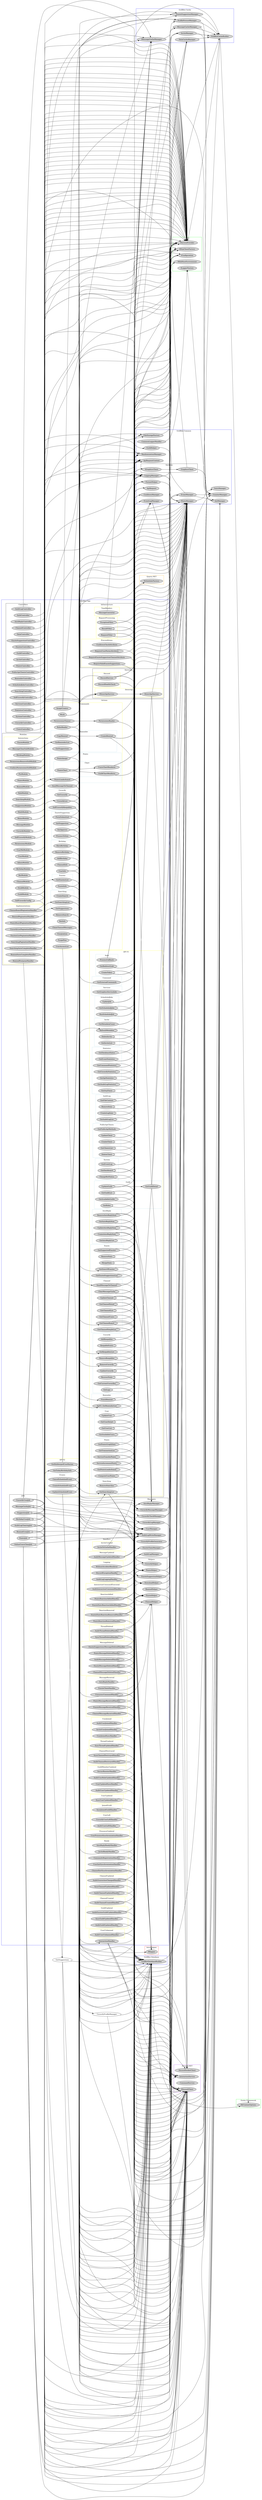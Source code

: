 digraph GrillBot {
    rankdir=LR
    
    subgraph cluster_0 {
		node [style=filled];
		label = "GrillBot.Common";
		color=blue
		
		InitManager
		EventLogManager
		EventManager
		LoggingManager
		CommonLoggerHandler
		ITextsManager -> TextsManager
		CounterManager
		FormatHelper
		GuildHelper
		FileStorageFactory
		ApiRequestContext
		ApiRequest
		CooldownManager
		RandomizationManager
		
		subgraph cluster_0_1 {
            node [style=filled];
            label="Services";
            color=black;
            
            IGraphicsClient -> GraphicsClient
		}
	}
	
	 subgraph cluster_1 {
		node [style=filled];
		label = "GrillBot.Database";
		color=blue
		
        GrillBotDatabaseBuilder
	}
	
	subgraph cluster_2 {
		node [style=filled];
		label = "GrillBot.Cache";
		color=blue
		
        GrillBotCacheBuilder
        
        IMessageCacheManager -> MessageCacheManager
        InviteManager
        ProfilePictureManager
        DataCacheManager
        EmoteSuggestionManager
	}
	
	subgraph cluster_3 {
		node [style=filled];
		label = "GrillBot.App";
		color=blue
		
        subgraph cluster_3_1 {
            node [style=filled];
            label="Actions";
            color=black;
            
            subgraph cluster_3_1_1 {
                node[style=filled];
                label="API V1";
                color=yellow;
                
                subgraph cluster_3_1_1_1 {
                    node[style=filled];
                    label="AuditLog";
                    color=lightblue;
                    
                    CreateLogItem
                    GetAuditLogList
                    GetFileContent
                    RemoveItem
                }
                
                subgraph cluster_3_1_1_2 {
                    node[style=filled];
                    label="Auth";
                    color=lightblue;
                    
                    CreateToken
                    GetRedirectLink
                    ProcessCallback
                }
                
                subgraph cluster_3_1_1_3 {
                    node[style=filled];
                    label="AutoReply";
                    color=lightblue;
                    
                    CreateAutoReplyItem
                    GetAutoReplyItem
                    GetAutoReplyList
                    RemoveAutoReplyItem
                    UpdateAutoReplyItem
                }
                
                subgraph cluster_3_1_1_4 {
                    node[style=filled];
                    label="Channel";
                    color=lightblue;
                    
                    ClearMessageCache
                    GetChannelDetail
                    GetChannelList
                    GetChannelSimpleList
                    GetChannelUsers
                    GetChannelboard
                    ApiV1_SendMessageToChannel[label="SendMessageToChannel"]
                    UpdateChannel
                }
                
                subgraph cluster_3_1_1_5 {
                    node[style=filled];
                    label="Command";
                    color=lightblue;
                    
                    GetExternalCommands
                }
                
                subgraph cluster_3_1_1_6 {
                    node[style=filled];
                    label="Emote";
                    color=lightblue;
                    
                    GetEmoteSuggestionsList
                    GetStatsOfEmotes
                    GetSupportedEmotes
                    MergeStats
                    RemoveStats
                }
                
                subgraph cluster_3_1_1_7 {
                    node[style=filled];
                    label="Guild";
                    color=lightblue;
                    
                    GetAvailableGuilds
                    GetGuildDetail
                    GetGuildList
                    GetRoles
                    UpdateGuild
                }
                
                subgraph cluster_3_1_1_8 {
                    node[style=filled];
                    label="Invite";
                    color=lightblue;
                    
                    DeleteInvite
                    GetInviteList
                    GetMetadataCount
                    RefreshMetadata
                }
                
                subgraph cluster_3_1_1_9 {
                    node[style=filled];
                    label="Points";
                    color=lightblue;
                    
                    ComputeUserPoints
                    GetPointsLeaderboard
                    GetPointsGraphData
                    GetTransactionList
                    ServiceIncrementPoints
                    ServiceTransferPoints
                }
                
                subgraph cluster_3_1_1_10 {
                    node[style=filled];
                    label="PublicApiClients";
                    color=lightblue;
                    
                    CreateClient
                    DeleteClient
                    GetClientsList
                    GetPublicApiMethods
                    UpdateClient
                }
                
                subgraph cluster_3_1_1_11 {
                    node[style=filled];
                    label="Reminder";
                    color=lightblue;
                    
                    FinishRemind
                    ApiV1_GetReminderList
                }
                
                subgraph cluster_3_1_1_12 {
                    node[style=filled];
                    label="ScheduledJobs";
                    color=lightblue;
                    
                    GetScheduledJobs
                    RunScheduledJob
                    UpdateJob
                }
                
                subgraph cluster_3_1_1_13 {
                    node[style=filled];
                    label="Searching";
                    color=lightblue;
                    
                    ApiV1_GetSearchingList[label="GetSearchingList"]
                    RemoveSearches
                }
                
                subgraph cluster_3_1_1_14 {
                    node[style=filled];
                    label="Services";
                    color=lightblue;
                    
                    GetGraphicsServiceInfo
                }
                
                subgraph cluster_3_1_1_15 {
                    node[style=filled];
                    label="Statistics";
                    color=lightblue;
                    
                    GetApiStatistics
                    GetAuditLogStatistics
                    GetAvgTimes
                    GetCommandStatistics
                    GetDatabaseStatus
                    GetEventStatistics
                    GetUnverifyStatistics
                }
                
                subgraph cluster_3_1_1_16 {
                    node[style=filled];
                    label="System";
                    color=lightblue;
                    
                    ChangeBotStatus
                    GetDashboard
                    GetEventLog
                }
                
                subgraph cluster_3_1_1_17 {
                    node[style=filled];
                    label="Unverify";
                    color=lightblue;
                    
                    AddKeepables
                    GetCurrentUnverifies
                    GetKeepablesList
                    GetLogs
                    KeepableExists
                    RecoverState
                    RemoveKeepables
                    RemoveUnverify
                    UpdateUnverify
                }
                
                subgraph cluster_3_1_1_18 {
                    node[style=filled];
                    label="User";
                    color=lightblue;
                    
                    GetAvailableUsers
                    GetUserDetail
                    GetUserList
                    UpdateUser
                }
            }
            
            subgraph cluster_3_1_2 {
                node[style=filled];
                label="API V2";
                color=yellow;
                
                GetRubbergodUserKarma
                GetTodayBirthdayInfo
                
                subgraph cluster_3_1_2_1 {
                    node[style=filled];
                    label="Events";
                    color=lightblue;
                    
                    CancelScheduledEvent
                    CreateScheduledEvent
                    UpdateScheduledEvent
                }
            }
            
            subgraph cluster_3_1_3 {
                node[style=filled];
                label="Commands";
                color=yellow;
                
                BotInfo
                ChannelInfo
                CleanChannelMessages
                Emojization
                GetChannelboard
                ImageCreator
                Mock
                PermissionsCleaner
                PermissionsReader
                PurgePins
                RolesReader
                Commands_SendMessageToChannel[label="SendMessageToChannel"]
                UserAccessList
                UserInfo
                
                subgraph cluster_3_1_3_1 {
                    node[style=filled];
                    label="Birthday";
                    color=lightblue;
                    
                    AddBirthday
                    HaveBirthday
                    RemoveBirthday
                }
                
                subgraph cluster_3_1_3_2 {
                    node[style=filled];
                    label="Emotes";
                    color=lightblue;
                    
                    EmoteInfo
                    GetEmotesList
                }
                
                subgraph cluster_3_1_3_3 {
                    node[style=filled];
                    label="EmoteSuggestion";
                    color=lightblue;
                    
                    FormSubmitted
                    InitSuggestion
                    ProcessToVote
                    SetApprove
                }
                
                subgraph cluster_3_1_3_4 {
                    node[style=filled];
                    label="Points";
                    color=lightblue;
                    
                    PointsLeaderboard
                    PointsImage
                    
                    subgraph cluster_3_1_3_4_1 {
                        node[style=filled];
                        label="Chart";
                        color=lightblue;
                        
                        GuildChartRenderer
                        PointsChart
                        UsersChartRenderer
                    }
                }
                
                subgraph cluster_3_1_3_5 {
                    node[style=filled];
                    label="Reminder";
                    color=lightblue;
                    
                    CopyRemind
                    CreateRemind
                    GetReminderList
                    Reminder_GetSuggestions[label="GetSuggestions"]
                }
                
                subgraph cluster_3_1_3_6 {
                    node[style=filled];
                    label="Searching";
                    color=lightblue;
                    
                    CreateSearch
                    GetSearchingList
                    Searching_GetSuggestions[label="GetSuggestions"]
                    RemoveSearch
                }
                
                subgraph cluster_3_1_3_7 {
                    node[style=filled];
                    label="Unverify";
                    color=lightblue;
                    
                    SelfUnverifyKeepables
                    UnverifyList
                    SetUnverify
                }
            }
        }
        
        subgraph cluster_3_2 {
            node [style=filled];
            label="Controllers";
            color=black;
            
            AuditLogController
            AuthController
            AutoReplyController
            ChannelController
            DataController
            EmoteSuggestionController
            EmotesController
            GuildController
            InviteController
            PointsController
            PublicApiClientsController
            ReminderController
            ScheduledJobsController
            SearchingController
            SelfUnverifyController
            ServicesController
            StatisticsController
            SystemController
            UnverifyController
            UsersController
        }
        
        subgraph cluster_3_3 {
            node [style=filled];
            label="Handlers";
            color=black;
            
            InteractionHandler
            
            subgraph cluster_3_3_1 {
                node[style=filled];
                label="ChannelCreated";
                color=yellow;
                
                AuditChannelCreatedHandler
            }
            
            subgraph cluster_3_3_2 {
                node[style=filled];
                label="ChannelDestroyed";
                color=yellow;
                
                AuditChannelDestroyedHandler
                SyncChannelDestroyedHandler
            }
            
            subgraph cluster_3_3_3 {
                node[style=filled];
                label="ChannelUpdated";
                color=yellow;
                
                AuditChannelUpdatedHandler
                AuditOverwritesChangedHandler
                SyncChannelUpdatedHandler
            }
            
            subgraph cluster_3_3_4 {
                node[style=filled];
                label="GuildMemberUpdated";
                color=yellow;
                
                AuditUserRoleUpdatedHandler
                AuditUserUpdatedHandler
                ServerBoosterHandler
                UserUpdatedSyncHandler
            }
            
            subgraph cluster_3_3_5 {
                node[style=filled];
                label="GuildUpdated";
                color=yellow;
                
                AuditEmotesGuildUpdatedHandler
                AuditGuildUpdatedHandler
                SyncGuildUpdatedHandler
            }
            
            subgraph cluster_3_3_6 {
                node[style=filled];
                label="InteractionCommandExecuted";
                color=yellow;
                
                AuditInteractionCommandHandler
            }
            
            subgraph cluster_3_3_7 {
                node[style=filled];
                label="JoinedGuild";
                color=yellow;
                
                SyncJoinedGuildHandler
            }
            
            subgraph cluster_3_3_8 {
                node[style=filled];
                label="Logging";
                color=yellow;
                
                AuditLogLoggingHandler
                DiscordExceptionHandler
                WithoutAccidentRenderer
            }
            
            subgraph cluster_3_3_9 {
                node[style=filled];
                label="InviteCreated";
                color=yellow;
                
                InviteToCacheHandler
            }
            
            subgraph cluster_3_3_10 {
                node[style=filled];
                label="MessageDeleted";
                color=yellow;
                
                AuditMessageDeletedHandler
                ChannelMessageDeletedHandler
                EmoteMessageDeletedHandler
                EmoteSuggestionsMessageDeletedHandler
                PointsMessageDeletedHandler
            }
            
            subgraph cluster_3_3_11 {
                node[style=filled];
                label="MessageReceived";
                color=yellow;
                
                AutoReplyHandler
                ChannelMessageReceivedHandler
                EmoteChainHandler
                EmoteMessageReceivedHandler
                PointsMessageReceivedHandler
                UnsucessCommandHandler
            }
            
            subgraph cluster_3_3_12 {
                node[style=filled];
                label="MessageUpdated";
                color=yellow;
                
                AuditMessageUpdatedHandler
            }
            
            subgraph cluster_3_3_13 {
                node[style=filled];
                label="PresenceUpdated";
                color=yellow;
                
                UserPresenceSynchronizationHandler
            }
            
            subgraph cluster_3_3_14 {
                node[style=filled];
                label="ReactionAdded";
                color=yellow;
                
                EmoteStatsReactionAddedHandler
                PointsReactionAddedHandler
            }
            
            subgraph cluster_3_3_15 {
                node[style=filled];
                label="ReactionRemoved";
                color=yellow;
                
                EmoteStatsReactionRemovedHandler
                PointsReactionRemovedHandler
            }
            
            subgraph cluster_3_3_16 {
                node[style=filled];
                label="Ready";
                color=yellow;
                
                AutoReplyReadyHandler
                ChannelInitSynchronizationHandler
                CommandsRegistrationHandler
                InviteReadyHandler
                UserInitSynchronizationHandler
            }
            
            subgraph cluster_3_3_17 {
                node[style=filled];
                label="ThreadDeleted";
                color=yellow;
                
                AuditThreadDeletedHandler
                SyncThreadDeletedHandler
            }
            
            subgraph cluster_3_3_18 {
                node[style=filled];
                label="ThreadUpdated";
                color=yellow;
                
                SyncThreadUpdatedHandler
            }
            
            subgraph cluster_3_3_19 {
                node[style=filled];
                label="UserJoined";
                color=yellow;
                
                AuditUserJoinedHandler
                InviteUserJoinedHandler
                UserJoinedSyncHandler
            }
            
            subgraph cluster_3_3_20 {
                node[style=filled];
                label="UserLeft";
                color=yellow;
                
                AuditUserLeftHandler
                UnverifyUserLeftHandler
            }
            
            subgraph cluster_3_3_21 {
                node[style=filled];
                label="UserUnbanned";
                color=yellow;
                
                AuditUserUnbannedHandler
            }
            
            subgraph cluster_3_3_22 {
                node[style=filled];
                label="UserUpdated";
                color=yellow;
                
                SyncUserUpdatedHandler
            }
        }
        
        subgraph cluster_3_4 {
            node [style=filled];
            label="Helpers";
            color=black;
            
            DownloadHelper
            EmoteHelper
            EmoteSuggestionHelper
            PointsHelper
            ChannelHelper
            RemindHelper
            UnverifyHelper
        }
        
        subgraph cluster_3_5 {
            node [style=filled];
            label="Infrastructure";
            color=black;
            
            subgraph cluster_3_5_1 {
                node[style=filled];
                label="Preconditions";
                color=yellow;
                
                CooldownCheckAttribute
                RequireEmoteSuggestionChannelAttribute
                RequireValidEmoteSuggestions
                RequireUserPermsAttribute
            }
            
            subgraph cluster_3_5_2 {
                node[style=filled];
                label="TypeReaders";
                color=yellow;
                
                MessageConverter -> { IMessageCacheManager }
            }
            
            subgraph cluster_3_5_3 {
                node[style=filled];
                label="RequestProcessing";
                color=yellow;
                
                ExceptionFilter
                RequestFilter
                ResultFilter
            }
        }
        
        subgraph cluster_3_6 {
            node [style=filled];
            label="Jobs";
            color=black;
            
            AuditLogClearingJob
            BirthdayCronJob
            MessageCacheJob
            OnlineUsersCleanJob
            PointsJob
            RemindCronJob
            UnverifyCronJob
            SuggestionJob
        }
        
        subgraph cluster_3_7 {
            node [style=filled];
            label="Managers";
            color=black;
            
            AuditLogManager
            AuditLogWriteManager
            AutoReplyManager
            EmoteChainManager
            UserManager
            UnverifyLogManager
            UnverifyProfileGenerator
            UnverifyMessageManager
            UnverifyCheckManager
        }
        
        subgraph cluster_3_8 {
            node [style=filled];
            label="Modules";
            color=black;
            
            subgraph cluster_3_8_1 {
                node[style=filled];
                label="Implementations";
                color=yellow;

                PointsBoardPaginationHandler
                RemindAutoCompleteHandler
                RemindPostponeHandler
                RemindPaginationHandler
                SearchingAutoCompleteHandler
                SearchingPaginationHandler
                UnverifyListPaginationHandler
                ChannelboardPaginationHandler
                EmotesListPaginationHandler
            }
            
            subgraph cluster_3_8_2 {
                node[style=filled];
                label="Interactions";
                color=yellow;
                
                SelfUnverifyModule
                UserMeModule
                UserModule
                AdminModule
                BirthdayModule
                BotModule
                SelfUnverifyConfig
                ChannelModule
                DuckModule
                EmoteModule
                GuildModule
                MathModule
                MemeModule
                MessageModule
                MessageClearSubModule
                MockingModule
                PermissionsModule
                PermissionsRemoveSubModule
                UselessPermissionsSubModule
                PinModule
                PointsModule
                RemindModule
                RoleModule
                SearchingModule
                SuggestionModule
                UnverifyModule
            }
        }
        
        subgraph cluster_3_9 {
            node [style=filled];
            label="Services";
            color=black;
            
            subgraph cluster_3_9_1 {
                node[style=filled];
                label="DirectApi";
                color=yellow;
                
                IDirectApiService -> DirectApiService
            }
            
            subgraph cluster_3_9_2 {
                node[style=filled];
                label="Discord";
                color=yellow;
                
                DiscordHealthCheck
                DiscordService
            }
        }
	}
	
	subgraph cluster_100 {
	    node[style=filled];
	    label = ".NET"
	    color=green
	    
	    ILoggerFactory
	    IServiceProvider
	    IConfiguration
	    IHttpClientFactory
	    IWebHostEnvironment
	}
	
	subgraph cluster_101 {
	    node[style=filled];
	    label = "Discord.NET"
	    color=purple
	    
	    DiscordSocketClient
	    InteractionService
	    CommandService
	    IDiscordClient
	}
	
	subgraph cluster_102 {
	    node[style=filled];
	    label = "Entity Framework"
	    color=green
	    
	    DbContextOptions
	}
	
	subgraph cluster_103 {
	    node[style=filled];
	    label = "AutoMapper"
	    color=red
	    
	    IMapper
	}
	
	subgraph cluster_104 {
	    node[style=filled];
	    label = "Quartz.NET"
	    color=orange
	    
	    ISchedulerFactory
	}
	
	InitManager -> { ILoggerFactory }
	EventLogManager -> { DiscordSocketClient InteractionService }
	LoggingManager -> { DiscordSocketClient InteractionService IServiceProvider }
	CommonLoggerHandler -> { ILoggerFactory }
	FormatHelper -> { ITextsManager }
	GuildHelper -> { ITextsManager }
	FileStorageFactory -> { IConfiguration }
	GrillBotDatabaseBuilder -> { DbContextOptions CounterManager }
	GrillBotCacheBuilder -> { IServiceProvider DbContextOptions CounterManager }
	CreateLogItem -> { ApiRequestContext AuditLogWriteManager ITextsManager }
	GetAuditLogList -> { ApiRequestContext GrillBotDatabaseBuilder IMapper ITextsManager }
	GetFileContent -> { ApiRequestContext GrillBotDatabaseBuilder FileStorageFactory ITextsManager }
	RemoveItem -> { ApiRequestContext GrillBotDatabaseBuilder ITextsManager FileStorageFactory }
	CreateToken -> { ApiRequestContext IHttpClientFactory IDiscordClient ITextsManager GrillBotDatabaseBuilder IConfiguration }
	GetRedirectLink -> { ApiRequestContext IConfiguration }
	ProcessCallback -> { ApiRequestContext IConfiguration IHttpClientFactory }
	CreateAutoReplyItem -> { ApiRequestContext AutoReplyManager GrillBotDatabaseBuilder IMapper }
	GetAutoReplyItem -> { ApiRequestContext GrillBotDatabaseBuilder IMapper ITextsManager }
	GetAutoReplyList -> { ApiRequestContext GrillBotDatabaseBuilder IMapper }
	RemoveAutoReplyItem -> { ApiRequestContext GrillBotDatabaseBuilder ITextsManager AutoReplyManager }
	UpdateAutoReplyItem -> { ApiRequestContext AutoReplyManager GrillBotDatabaseBuilder IMapper ITextsManager }
	ClearMessageCache -> { ApiRequestContext IDiscordClient IMessageCacheManager AuditLogWriteManager }
	GetChannelDetail -> { ApiRequestContext GrillBotDatabaseBuilder ITextsManager IMapper IDiscordClient IMessageCacheManager }
	GetChannelList -> { ApiRequestContext GrillBotDatabaseBuilder IDiscordClient IMessageCacheManager IMapper }
	GetChannelSimpleList -> { ApiRequestContext IDiscordClient IMapper GrillBotDatabaseBuilder ITextsManager }
	GetChannelUsers -> { ApiRequestContext GrillBotDatabaseBuilder IMapper }
	GetChannelboard -> { ApiRequestContext IDiscordClient GrillBotDatabaseBuilder IMapper }
	ApiV1_SendMessageToChannel -> { ApiRequestContext ITextsManager IDiscordClient IMessageCacheManager }
	UpdateChannel -> { ApiRequestContext GrillBotDatabaseBuilder AuditLogWriteManager ITextsManager AutoReplyManager ChannelHelper }
	GetExternalCommands -> { ApiRequestContext IDirectApiService }
	GetEmoteSuggestionsList -> { ApiRequestContext GrillBotDatabaseBuilder IMapper }
	GetStatsOfEmotes -> { ApiRequestContext GrillBotDatabaseBuilder IMapper EmoteHelper }
	GetSupportedEmotes -> { ApiRequestContext IMapper EmoteHelper }
	MergeStats -> { ApiRequestContext GrillBotDatabaseBuilder AuditLogWriteManager EmoteHelper }
	RemoveStats -> { ApiRequestContext GrillBotDatabaseBuilder AuditLogWriteManager }
	GetAvailableGuilds -> { ApiRequestContext GrillBotDatabaseBuilder IDiscordClient }
	GetGuildDetail -> { ApiRequestContext GrillBotDatabaseBuilder IMapper IDiscordClient GrillBotCacheBuilder ITextsManager }
	GetGuildList -> { ApiRequestContext GrillBotDatabaseBuilder IMapper IDiscordClient }
	GetRoles -> { ApiRequestContext IDiscordClient }
	UpdateGuild -> { ApiRequestContext IDiscordClient GrillBotDatabaseBuilder GetGuildDetail ITextsManager }
	GetInviteList -> { ApiRequestContext GrillBotDatabaseBuilder IMapper }
	GetMetadataCount -> { ApiRequestContext InviteManager }
	RefreshMetadata -> { ApiRequestContext IDiscordClient InviteManager AuditLogWriteManager }
	ComputeUserPoints -> { ApiRequestContext GrillBotDatabaseBuilder IDiscordClient IMapper }
	GetPointsLeaderboard -> { ApiRequestContext IDiscordClient GrillBotDatabaseBuilder IMapper }
	GetPointsGraphData -> { ApiRequestContext GrillBotDatabaseBuilder }
	GetTransactionList -> { ApiRequestContext GrillBotDatabaseBuilder IMapper }
	ServiceIncrementPoints -> { ApiRequestContext IDiscordClient ITextsManager GrillBotDatabaseBuilder PointsHelper }
	ServiceTransferPoints -> { ApiRequestContext IDiscordClient ITextsManager GrillBotDatabaseBuilder PointsHelper }
	FinishRemind -> { ApiRequestContext GrillBotDatabaseBuilder AuditLogWriteManager IDiscordClient ITextsManager }
	ApiV1_GetReminderList -> { ApiRequestContext GrillBotDatabaseBuilder IMapper }
	ApiV1_GetSearchingList -> { ApiRequestContext IDiscordClient GrillBotDatabaseBuilder IMapper }
	RemoveSearches -> { ApiRequestContext GrillBotDatabaseBuilder }
	GetApiStatistics -> { ApiRequestContext GrillBotDatabaseBuilder }
	GetAuditLogStatistics -> { ApiRequestContext GrillBotDatabaseBuilder }
	GetCommandStatistics -> { ApiRequestContext GrillBotDatabaseBuilder }
	GetDatabaseStatus -> { ApiRequestContext GrillBotDatabaseBuilder GrillBotCacheBuilder }
	GetEventStatistics -> { ApiRequestContext EventLogManager }
	GetUnverifyStatistics -> { ApiRequestContext GrillBotDatabaseBuilder }
	ChangeBotStatus -> { ApiRequestContext InitManager }
	GetEventLog -> { ApiRequestContext EventLogManager }
	AddKeepables -> { ApiRequestContext GrillBotDatabaseBuilder ITextsManager }
	GetCurrentUnverifies -> { ApiRequestContext IMapper IDiscordClient GrillBotDatabaseBuilder }
	GetKeepablesList -> { ApiRequestContext GrillBotDatabaseBuilder }
	GetLogs -> { ApiRequestContext IDiscordClient IMapper GrillBotDatabaseBuilder }
	KeepableExists -> { ApiRequestContext GrillBotDatabaseBuilder }
	RecoverState -> { ApiRequestContext GrillBotDatabaseBuilder ITextsManager IDiscordClient UnverifyLogManager }
	RemoveKeepables -> { ApiRequestContext GrillBotDatabaseBuilder ITextsManager }
	RemoveUnverify -> { ApiRequestContext IDiscordClient ITextsManager GrillBotDatabaseBuilder UnverifyMessageManager UnverifyLogManager LoggingManager UnverifyHelper }
	UpdateUnverify -> { ApiRequestContext IDiscordClient ITextsManager GrillBotDatabaseBuilder UnverifyLogManager UnverifyMessageManager }
	GetAvailableUsers -> { ApiRequestContext IDiscordClient GrillBotDatabaseBuilder }
	GetUserDetail -> { ApiRequestContext GrillBotDatabaseBuilder IMapper IDiscordClient ITextsManager }
	GetUserList -> { ApiRequestContext GrillBotDatabaseBuilder IMapper IDiscordClient }
	UpdateUser -> { ApiRequestContext GrillBotDatabaseBuilder AuditLogWriteManager ITextsManager }
	GetRubbergodUserKarma -> { ApiRequestContext IDirectApiService IDiscordClient IMapper }
	GetTodayBirthdayInfo -> { ApiRequestContext GrillBotDatabaseBuilder IDiscordClient IConfiguration ITextsManager }
	Emojization -> { ITextsManager }
	ImageCreator -> { FileStorageFactory ProfilePictureManager }
	PointsLeaderboard -> { GrillBotDatabaseBuilder ITextsManager FormatHelper }
	AuditLogController -> { IServiceProvider }
	AuthController -> { IServiceProvider }
	AutoReplyController -> { IServiceProvider }
	ChannelController -> { IServiceProvider }
	DataController -> { IServiceProvider }
	EmoteSuggestionController -> { IServiceProvider }
	EmotesController -> { IServiceProvider }
	GuildController -> { IServiceProvider }
	InviteController -> { IServiceProvider }
	PointsController -> { IServiceProvider }
	ReminderController -> { IServiceProvider }
	SearchingController -> { IServiceProvider }
	SelfUnverifyController -> { IServiceProvider }
	StatisticsController -> { IServiceProvider }
	SystemController -> { IServiceProvider }
	UnverifyController -> { IServiceProvider }
	UsersController -> { IServiceProvider }
	InteractionHandler -> { DiscordSocketClient IServiceProvider InteractionService InitManager }
	RequireEmoteSuggestionChannelAttribute -> { GrillBotDatabaseBuilder }
	RequireValidEmoteSuggestions -> { GrillBotDatabaseBuilder }
	RequireUserPermsAttribute -> { ITextsManager GrillBotDatabaseBuilder }
	ExceptionFilter -> { ApiRequest AuditLogWriteManager ApiRequestContext LoggingManager }
	RequestFilter -> { ApiRequest ApiRequestContext IDiscordClient UserManager }
	ResultFilter -> { ApiRequest AuditLogWriteManager ApiRequestContext }
	PointsBoardPaginationHandler -> { PointsLeaderboard }
	RemindAutoCompleteHandler -> { GetSuggestions }
	SearchingAutoCompleteHandler -> { Searching_GetSuggestions }
	SearchingPaginationHandler -> { GetSearchingList }
	SelfUnverifyModule -> { IServiceProvider }
	UserMeModule -> { IServiceProvider }
	BirthdayModule -> { IServiceProvider }
	BotModule -> { IServiceProvider }
	SelfUnverifyConfig -> { ITextsManager IServiceProvider }
	ChannelModule -> { IServiceProvider }
	DuckModule -> { IHttpClientFactory IConfiguration IServiceProvider }
	EmoteModule -> { IServiceProvider }
	GuildModule -> { UserManager GuildHelper IServiceProvider }
	MathModule -> { IHttpClientFactory IServiceProvider }
	MemeModule -> { RandomizationManager IConfiguration IServiceProvider }
	MockingModule -> { IServiceProvider }
	PointsModule -> { IServiceProvider }
	RemindModule -> { IServiceProvider }
	SearchingModule -> { IServiceProvider }
	SuggestionModule -> { IServiceProvider }
	AuditLogClearingJob -> { GrillBotDatabaseBuilder IServiceProvider FileStorageFactory AuditLogWriteManager IDiscordClient InitManager LoggingManager }
	AuditLogLoggingHandler -> { AuditLogWriteManager IConfiguration }
	AuditLogWriteManager -> { GrillBotDatabaseBuilder }
	BirthdayCronJob -> { IConfiguration IDiscordClient GetTodayBirthdayInfo GrillBotDatabaseBuilder IServiceProvider InitManager LoggingManager }
	DirectApiService -> { IDiscordClient IConfiguration DownloadHelper }
	DiscordHealthCheck -> { DiscordSocketClient }
	DiscordService -> { DiscordSocketClient IConfiguration IServiceProvider IWebHostEnvironment InteractionService AuditLogWriteManager LoggingManager EventLogManager EventManager InteractionHandler }
	RemindCronJob -> { IServiceProvider AuditLogWriteManager IDiscordClient InitManager LoggingManager FinishRemind GrillBotDatabaseBuilder }
	RemindHelper -> { IDiscordClient ITextsManager }
	SuggestionJob -> { IServiceProvider AuditLogWriteManager IDiscordClient InitManager LoggingManager EmoteSuggestionManager EmoteSuggestionHelper GrillBotDatabaseBuilder IMessageCacheManager ITextsManager }
	UnverifyCheckManager -> { GrillBotDatabaseBuilder IConfiguration IWebHostEnvironment ITextsManager }
	UnverifyCronJob -> { IServiceProvider AuditLogWriteManager IDiscordClient InitManager LoggingManager RemoveUnverify GrillBotDatabaseBuilder }
	UnverifyLogManager -> { IDiscordClient GrillBotDatabaseBuilder }
	UnverifyMessageManager -> { ITextsManager }
	UnverifyProfileManager -> { GrillBotDatabaseBuilder ITextsManager }
	PointsJob -> { IServiceProvider AuditLogWriteManager IDiscordClient InitManager LoggingManager GrillBotDatabaseBuilder }
	OnlineUsersCleanJob -> { IServiceProvider AuditLogWriteManager IDiscordClient GrillBotDatabaseBuilder InitManager LoggingManager }
	DiscordExceptionHandler -> { IDiscordClient IConfiguration IServiceProvider }
	MessageCacheJob -> { IServiceProvider AuditLogWriteManager IDiscordClient InitManager IMessageCacheManager LoggingManager }
	MessageCacheManager -> { DiscordSocketClient InitManager GrillBotCacheBuilder CounterManager }
	InviteManager -> { GrillBotCacheBuilder CounterManager }
	ProfilePictureManager -> { GrillBotCacheBuilder CounterManager }
	CleanChannelMessages -> { ITextsManager }
	PermissionsCleaner -> { PermissionsReader }
	PermissionsReader -> { GrillBotDatabaseBuilder ITextsManager }
	PurgePins -> { ITextsManager }
	RolesReader -> { FormatHelper ITextsManager }
	Commands_SendMessageToChannel -> { IHttpClientFactory ApiV1_SendMessageToChannel ITextsManager }
	MessageClearSubModule -> { IServiceProvider }
	PermissionsRemoveSubModule -> { IServiceProvider }
	UselessPermissionsSubModule -> { IServiceProvider }
	PinModule -> { IServiceProvider }
	RoleModule -> { IServiceProvider }
	AdminModule -> { IServiceProvider }
	UserInfo -> { GrillBotDatabaseBuilder IConfiguration ITextsManager }
	UserModule -> { IServiceProvider }
	UnverifyList -> { GrillBotDatabaseBuilder ITextsManager FormatHelper }
	UnverifyListPaginationHandler -> { UnverifyList }
	UnverifyModule -> { IServiceProvider }
	UserAccessList -> { ITextsManager }
	GetChannelboard -> { GrillBotDatabaseBuilder ITextsManager FormatHelper }
	ChannelboardPaginationHandler -> { GetChannelboard }
	RemindPostponeHandler -> { GrillBotDatabaseBuilder }
	CancelScheduledEvent -> { ApiRequestContext IDiscordClient ITextsManager }
	CreateScheduledEvent -> { ApiRequestContext IDiscordClient ITextsManager }
	UpdateScheduledEvent -> { ApiRequestContext IDiscordClient ITextsManager }
	GetAvgTimes -> { ApiRequestContext GrillBotDatabaseBuilder }
	CooldownCheckAttribute -> { CooldownManager ITextsManager }
	GetScheduledJobs -> { ApiRequestContext GrillBotDatabaseBuilder ISchedulerFactory DataCacheManager }
	RunScheduledJob -> { ApiRequestContext ISchedulerFactory }
	ScheduledJobsController -> { IServiceProvider }
	CreateClient -> { ApiRequestContext GrillBotDatabaseBuilder }
	DeleteClient -> { ApiRequestContext GrillBotDatabaseBuilder }
	GetClientsList -> { ApiRequestContext GrillBotDatabaseBuilder }
	GetPublicApiMethods -> { ApiRequestContext }
	PublicApiClientsController -> { IServiceProvider }
	UpdateClient -> { ApiRequestContext GrillBotDatabaseBuilder ITextsManager }
	DataCacheManager -> { GrillBotCacheBuilder }
	WithoutAccidentRenderer -> { ProfilePictureManager DataCacheManager IGraphicsClient }
	UpdateJob -> { ApiRequestContext DataCacheManager ISchedulerFactory ITextsManager }
	GetSearchingList -> { ApiV1_GetSearchingList GrillBotDatabaseBuilder ITextsManager }
	CopyRemind -> { GrillBotDatabaseBuilder ITextsManager CreateRemind }
	CreateRemind -> { ITextsManager IConfiguration FormatHelper GrillBotDatabaseBuilder }
	GetSuggestions -> { GrillBotDatabaseBuilder ITextsManager }
	GetReminderList -> { ApiV1_GetReminderList ITextsManager GrillBotDatabaseBuilder }
	RemindPaginationHandler -> { GetReminderList }
	ChannelInfo -> { ITextsManager FormatHelper GrillBotDatabaseBuilder }
	UnverifyHelper -> { GrillBotDatabaseBuilder }
	GetDashboard -> { ApiRequestContext IWebHostEnvironment IDiscordClient InitManager CounterManager GrillBotDatabaseBuilder LoggingManager IGraphicsClient }
	AuditMessageDeletedHandler -> { IMessageCacheManager FileStorageFactory AuditLogWriteManager CounterManager DownloadHelper }
	ChannelMessageDeletedHandler -> { IMessageCacheManager GrillBotDatabaseBuilder IDiscordClient }
	EmoteMessageDeletedHandler -> { EmoteHelper IMessageCacheManager GrillBotDatabaseBuilder IDiscordClient }
	EmoteSuggestionsMessageDeletedHandler -> { IMessageCacheManager GrillBotDatabaseBuilder }
	PointsMessageDeletedHandler -> { IMessageCacheManager GrillBotDatabaseBuilder }
	AutoReplyHandler -> { AutoReplyManager }
	ChannelMessageReceivedHandler -> { IDiscordClient GrillBotDatabaseBuilder }
	EmoteChainHandler -> { EmoteChainManager }
    EmoteMessageReceivedHandler -> { EmoteHelper IDiscordClient GrillBotDatabaseBuilder }
    PointsMessageReceivedHandler -> { PointsHelper GrillBotDatabaseBuilder }
    UnsucessCommandHandler -> { ITextsManager InteractionService IDirectApiService GrillBotDatabaseBuilder DataCacheManager ChannelHelper }
    UserPresenceSynchronizationHandler -> { GrillBotDatabaseBuilder }
    AutoReplyReadyHandler -> { AutoReplyManager }
    ChannelInitSynchronizationHandler -> { GrillBotDatabaseBuilder IDiscordClient }
    CommandsRegistrationHandler -> { InteractionService IDiscordClient LoggingManager }
    InviteReadyHandler -> { ApiRequestContext IDiscordClient RefreshMetadata }
    UserInitSynchronizationHandler -> { GrillBotDatabaseBuilder IDiscordClient }
    DownloadHelper -> { CounterManager IHttpClientFactory }
    EmoteHelper -> { IDiscordClient }
    PointsHelper -> { IConfiguration IDiscordClient RandomizationManager }
    AutoReplyManager -> { GrillBotDatabaseBuilder }
    EmoteChainManager -> { IConfiguration }
    EventManager -> { IDiscordClient IServiceProvider InitManager CounterManager InteractionService }
    AuditUserRoleUpdatedHandler -> { AuditLogManager CounterManager GrillBotDatabaseBuilder AuditLogWriteManager }
    AuditUserUpdatedHandler -> { CounterManager AuditLogWriteManager }
    ServerBoosterHandler -> { GrillBotDatabaseBuilder IConfiguration }
    UserUpdatedSyncHandler -> { GrillBotDatabaseBuilder }
    AuditUserJoinedHandler -> { AuditLogWriteManager }
    InviteUserJoinedHandler -> { IDiscordClient InviteManager AuditLogWriteManager GrillBotDatabaseBuilder }
    UserJoinedSyncHandler -> { GrillBotDatabaseBuilder }
    InviteToCacheHandler -> { InviteManager }
    AuditChannelUpdatedHandler -> { CounterManager AuditLogWriteManager }
    AuditOverwritesChangedHandler -> { AuditLogManager GrillBotDatabaseBuilder CounterManager AuditLogWriteManager }
    SyncChannelUpdatedHandler -> { GrillBotDatabaseBuilder }
    AuditEmotesGuildUpdatedHandler -> { CounterManager AuditLogWriteManager }
    AuditGuildUpdatedHandler -> { CounterManager AuditLogWriteManager }
    SyncGuildUpdatedHandler -> { GrillBotDatabaseBuilder }
    AuditThreadDeletedHandler -> { ChannelHelper CounterManager AuditLogWriteManager GrillBotDatabaseBuilder }
    ChannelHelper -> { GrillBotDatabaseBuilder IDiscordClient }
    SyncThreadDeletedHandler -> { GrillBotDatabaseBuilder }
    EmoteStatsReactionRemovedHandler -> { EmoteHelper IMessageCacheManager GrillBotDatabaseBuilder }
    PointsReactionRemovedHandler -> { GrillBotDatabaseBuilder }
    EmoteStatsReactionAddedHandler -> { EmoteHelper IMessageCacheManager GrillBotDatabaseBuilder }
    PointsReactionAddedHandler -> { IMessageCacheManager GrillBotDatabaseBuilder PointsHelper }
    AuditChannelDestroyedHandler -> { CounterManager AuditLogWriteManager }
    SyncChannelDestroyedHandler -> { GrillBotDatabaseBuilder }
    SyncUserUpdatedHandler -> { GrillBotDatabaseBuilder }
    AuditUserUnbannedHandler -> { CounterManager AuditLogWriteManager }
    AuditUserLeftHandler -> { CounterManager AuditLogWriteManager }
    SyncThreadUpdatedHandler -> { GrillBotDatabaseBuilder }
    AuditMessageUpdatedHandler -> { IMessageCacheManager AuditLogWriteManager }
    AuditChannelCreatedHandler -> { CounterManager AuditLogWriteManager }
    AuditInteractionCommandHandler -> { AuditLogWriteManager }
    PointsImage -> { GrillBotDatabaseBuilder ProfilePictureManager }
    SyncJoinedGuildHandler -> { GrillBotDatabaseBuilder }
    DeleteInvite -> { ApiRequestContext GrillBotDatabaseBuilder ITextsManager }
    AddBirthday -> { GrillBotDatabaseBuilder }
    HaveBirthday -> { GrillBotDatabaseBuilder }
    RemoveBirthday -> { GrillBotDatabaseBuilder }
    Mock -> { IConfiguration RandomizationManager }
    UserManager -> { GrillBotDatabaseBuilder }
    EmotesListPaginationHandler -> { GetEmotesList }
    GetEmotesList -> { GetStatsOfEmotes ITextsManager }
    EmoteInfo -> { GrillBotDatabaseBuilder IDiscordClient ITextsManager FormatHelper }
    GuildChartRenderer -> { ITextsManager IGraphicsClient }
    PointsChart -> { GrillBotDatabaseBuilder IServiceProvider GuildChartRenderer UsersChartRenderer }
    UsersChartRenderer -> { ITextsManager IGraphicsClient RandomizationManager }
    GraphicsClient -> { IHttpClientFactory CounterManager }
    GetGraphicsServiceInfo -> { ApiRequestContext IGraphicsClient LoggingManager }
    ServicesController -> { IServiceProvider }
    CreateSearch -> { GrillBotDatabaseBuilder }
    GetSuggestions -> { UserManager ApiV1_GetSearchingList }
    RemoveSearch -> { UserManager GrillBotDatabaseBuilder ITextsManager }
    UnverifyUserLeftHandler -> { GrillBotDatabaseBuilder }
    SetUnverify -> { UnverifyHelper UnverifyCheckManager UnverifyProfileManager UnverifyMessageManager UnverifyLogManager LoggingManager GrillBotDatabaseBuilder }
    EmoteSuggestionManager -> { GrillBotCacheBuilder }
    InitSuggestion -> { ITextsManager DownloadHelper EmoteSuggestionManager }
    EmoteSuggestionHelper -> { ITextsManager }
    FormSubmitted -> { EmoteSuggestionManager ITextsManager GrillBotDatabaseBuilder EmoteSuggestionHelper }
    ProcessToVote -> { GrillBotDatabaseBuilder ITextsManager EmoteSuggestionHelper IMessageCacheManager IDiscordClient }
    SetApprove -> { GrillBotDatabaseBuilder IMessageCacheManager IDiscordClient ITextsManager EmoteSuggestionHelper }
    BotInfo -> { ITextsManager }
    SelfUnverifyKeepables -> { GetKeepablesList ITextsManager }
}
